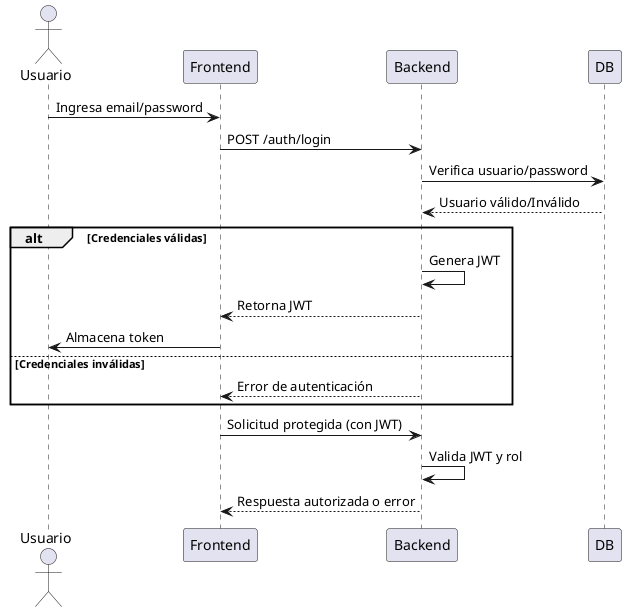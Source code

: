 @startuml flujo-autenticacion
actor Usuario
participant Frontend
participant Backend
participant DB
Usuario -> Frontend : Ingresa email/password
Frontend -> Backend : POST /auth/login
Backend -> DB : Verifica usuario/password
DB --> Backend : Usuario válido/Inválido
alt Credenciales válidas
    Backend -> Backend : Genera JWT
    Backend --> Frontend : Retorna JWT
    Frontend -> Usuario : Almacena token
else Credenciales inválidas
    Backend --> Frontend : Error de autenticación
end
Frontend -> Backend : Solicitud protegida (con JWT)
Backend -> Backend : Valida JWT y rol
Backend --> Frontend : Respuesta autorizada o error
@enduml
